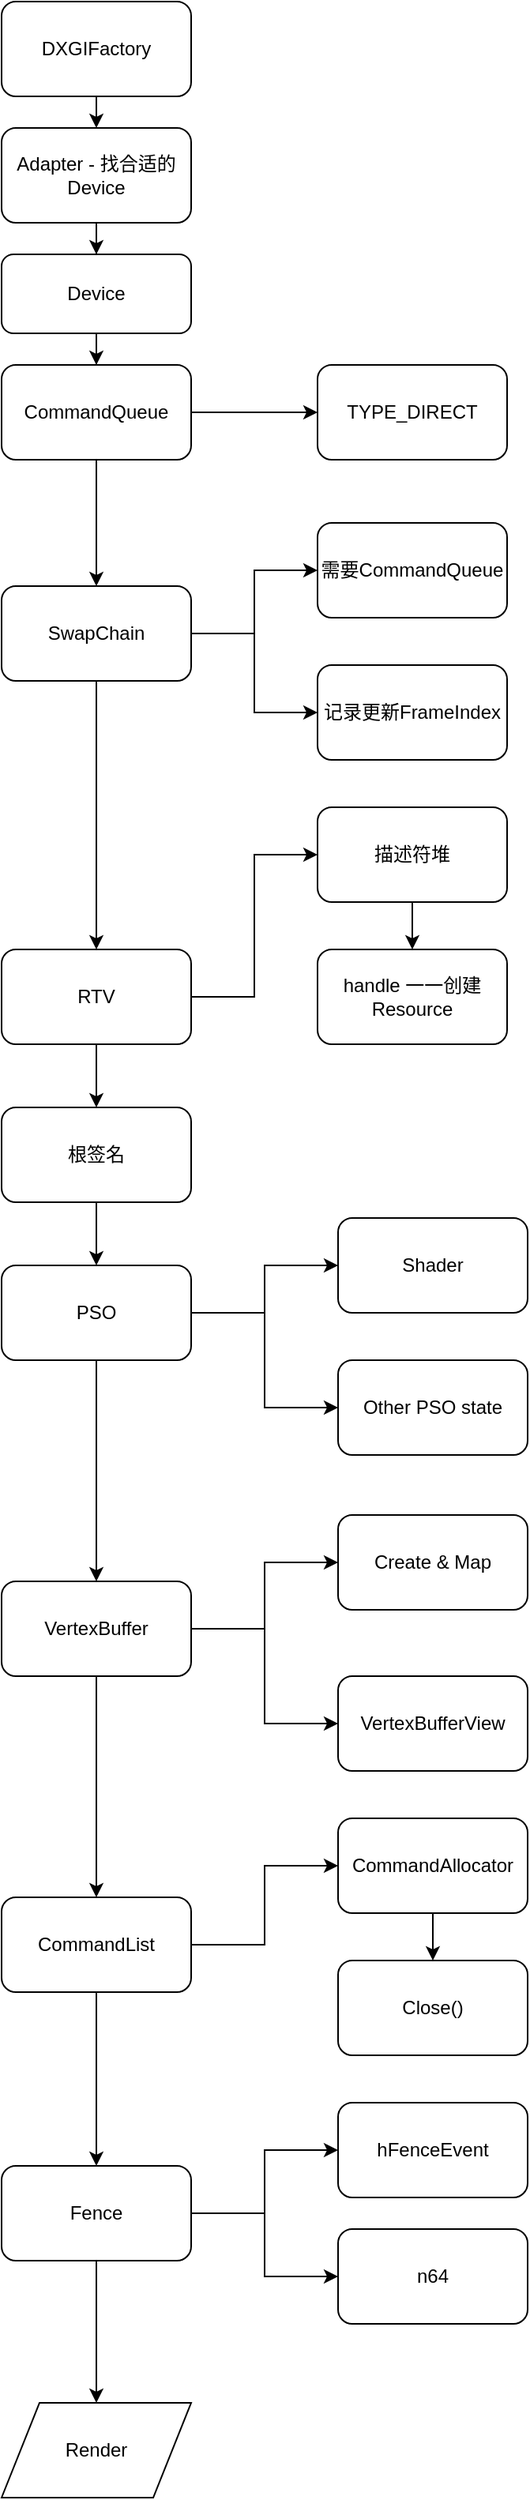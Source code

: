 <mxfile version="12.2.4" pages="1"><diagram id="JHj-3-4GBKXiueQ-fNhr" name="Page-1"><mxGraphModel dx="720" dy="767" grid="1" gridSize="10" guides="1" tooltips="1" connect="1" arrows="1" fold="1" page="1" pageScale="1" pageWidth="827" pageHeight="1169" math="0" shadow="0"><root><mxCell id="0"/><mxCell id="1" parent="0"/><mxCell id="4" style="edgeStyle=orthogonalEdgeStyle;rounded=0;orthogonalLoop=1;jettySize=auto;html=1;exitX=0.5;exitY=1;exitDx=0;exitDy=0;entryX=0.5;entryY=0;entryDx=0;entryDy=0;" parent="1" source="2" target="3" edge="1"><mxGeometry relative="1" as="geometry"/></mxCell><mxCell id="2" value="DXGIFactory" style="rounded=1;whiteSpace=wrap;html=1;" parent="1" vertex="1"><mxGeometry x="200" y="150" width="120" height="60" as="geometry"/></mxCell><mxCell id="8" style="edgeStyle=orthogonalEdgeStyle;rounded=0;orthogonalLoop=1;jettySize=auto;html=1;entryX=0.5;entryY=0;entryDx=0;entryDy=0;" parent="1" source="3" target="7" edge="1"><mxGeometry relative="1" as="geometry"/></mxCell><mxCell id="3" value="Adapter - 找合适的Device" style="rounded=1;whiteSpace=wrap;html=1;" parent="1" vertex="1"><mxGeometry x="200" y="230" width="120" height="60" as="geometry"/></mxCell><mxCell id="11" style="edgeStyle=orthogonalEdgeStyle;rounded=0;orthogonalLoop=1;jettySize=auto;html=1;" parent="1" source="7" target="10" edge="1"><mxGeometry relative="1" as="geometry"/></mxCell><mxCell id="7" value="Device" style="rounded=1;whiteSpace=wrap;html=1;" parent="1" vertex="1"><mxGeometry x="200" y="310" width="120" height="50" as="geometry"/></mxCell><mxCell id="14" style="edgeStyle=orthogonalEdgeStyle;rounded=0;orthogonalLoop=1;jettySize=auto;html=1;entryX=0;entryY=0.5;entryDx=0;entryDy=0;" parent="1" source="10" target="13" edge="1"><mxGeometry relative="1" as="geometry"/></mxCell><mxCell id="17" style="edgeStyle=orthogonalEdgeStyle;rounded=0;orthogonalLoop=1;jettySize=auto;html=1;entryX=0.5;entryY=0;entryDx=0;entryDy=0;" parent="1" source="10" target="16" edge="1"><mxGeometry relative="1" as="geometry"/></mxCell><mxCell id="10" value="CommandQueue" style="rounded=1;whiteSpace=wrap;html=1;" parent="1" vertex="1"><mxGeometry x="200" y="380" width="120" height="60" as="geometry"/></mxCell><mxCell id="13" value="TYPE_DIRECT" style="rounded=1;whiteSpace=wrap;html=1;" parent="1" vertex="1"><mxGeometry x="400" y="380" width="120" height="60" as="geometry"/></mxCell><mxCell id="19" style="edgeStyle=orthogonalEdgeStyle;rounded=0;orthogonalLoop=1;jettySize=auto;html=1;" parent="1" source="16" target="18" edge="1"><mxGeometry relative="1" as="geometry"/></mxCell><mxCell id="21" style="edgeStyle=orthogonalEdgeStyle;rounded=0;orthogonalLoop=1;jettySize=auto;html=1;exitX=1;exitY=0.5;exitDx=0;exitDy=0;" parent="1" source="16" target="20" edge="1"><mxGeometry relative="1" as="geometry"/></mxCell><mxCell id="24" style="edgeStyle=orthogonalEdgeStyle;rounded=0;orthogonalLoop=1;jettySize=auto;html=1;entryX=0.5;entryY=0;entryDx=0;entryDy=0;" parent="1" source="16" target="23" edge="1"><mxGeometry relative="1" as="geometry"/></mxCell><mxCell id="16" value="SwapChain" style="rounded=1;whiteSpace=wrap;html=1;" parent="1" vertex="1"><mxGeometry x="200" y="520" width="120" height="60" as="geometry"/></mxCell><mxCell id="18" value="需要CommandQueue" style="rounded=1;whiteSpace=wrap;html=1;" parent="1" vertex="1"><mxGeometry x="400" y="480" width="120" height="60" as="geometry"/></mxCell><mxCell id="20" value="记录更新FrameIndex" style="rounded=1;whiteSpace=wrap;html=1;" parent="1" vertex="1"><mxGeometry x="400" y="570" width="120" height="60" as="geometry"/></mxCell><mxCell id="26" style="edgeStyle=orthogonalEdgeStyle;rounded=0;orthogonalLoop=1;jettySize=auto;html=1;entryX=0;entryY=0.5;entryDx=0;entryDy=0;" parent="1" source="23" target="25" edge="1"><mxGeometry relative="1" as="geometry"/></mxCell><mxCell id="32" style="edgeStyle=orthogonalEdgeStyle;rounded=0;orthogonalLoop=1;jettySize=auto;html=1;entryX=0.5;entryY=0;entryDx=0;entryDy=0;" parent="1" source="23" target="31" edge="1"><mxGeometry relative="1" as="geometry"/></mxCell><mxCell id="23" value="RTV" style="rounded=1;whiteSpace=wrap;html=1;" parent="1" vertex="1"><mxGeometry x="200" y="750" width="120" height="60" as="geometry"/></mxCell><mxCell id="28" style="edgeStyle=orthogonalEdgeStyle;rounded=0;orthogonalLoop=1;jettySize=auto;html=1;entryX=0.5;entryY=0;entryDx=0;entryDy=0;" parent="1" source="25" target="27" edge="1"><mxGeometry relative="1" as="geometry"/></mxCell><mxCell id="25" value="描述符堆" style="rounded=1;whiteSpace=wrap;html=1;" parent="1" vertex="1"><mxGeometry x="400" y="660" width="120" height="60" as="geometry"/></mxCell><mxCell id="27" value="handle 一一创建Resource" style="rounded=1;whiteSpace=wrap;html=1;" parent="1" vertex="1"><mxGeometry x="400" y="750" width="120" height="60" as="geometry"/></mxCell><mxCell id="34" style="edgeStyle=orthogonalEdgeStyle;rounded=0;orthogonalLoop=1;jettySize=auto;html=1;entryX=0.5;entryY=0;entryDx=0;entryDy=0;" parent="1" source="31" target="33" edge="1"><mxGeometry relative="1" as="geometry"/></mxCell><mxCell id="31" value="根签名" style="rounded=1;whiteSpace=wrap;html=1;" parent="1" vertex="1"><mxGeometry x="200" y="850" width="120" height="60" as="geometry"/></mxCell><mxCell id="36" style="edgeStyle=orthogonalEdgeStyle;rounded=0;orthogonalLoop=1;jettySize=auto;html=1;" parent="1" source="33" target="35" edge="1"><mxGeometry relative="1" as="geometry"/></mxCell><mxCell id="38" style="edgeStyle=orthogonalEdgeStyle;rounded=0;orthogonalLoop=1;jettySize=auto;html=1;entryX=0;entryY=0.5;entryDx=0;entryDy=0;" parent="1" source="33" target="37" edge="1"><mxGeometry relative="1" as="geometry"/></mxCell><mxCell id="40" style="edgeStyle=orthogonalEdgeStyle;rounded=0;orthogonalLoop=1;jettySize=auto;html=1;entryX=0.5;entryY=0;entryDx=0;entryDy=0;" parent="1" source="33" target="39" edge="1"><mxGeometry relative="1" as="geometry"/></mxCell><mxCell id="33" value="PSO" style="rounded=1;whiteSpace=wrap;html=1;" parent="1" vertex="1"><mxGeometry x="200" y="950" width="120" height="60" as="geometry"/></mxCell><mxCell id="35" value="Shader" style="rounded=1;whiteSpace=wrap;html=1;" parent="1" vertex="1"><mxGeometry x="413" y="920" width="120" height="60" as="geometry"/></mxCell><mxCell id="37" value="Other PSO state" style="rounded=1;whiteSpace=wrap;html=1;" parent="1" vertex="1"><mxGeometry x="413" y="1010" width="120" height="60" as="geometry"/></mxCell><mxCell id="42" style="edgeStyle=orthogonalEdgeStyle;rounded=0;orthogonalLoop=1;jettySize=auto;html=1;entryX=0;entryY=0.5;entryDx=0;entryDy=0;" parent="1" source="39" target="41" edge="1"><mxGeometry relative="1" as="geometry"/></mxCell><mxCell id="44" style="edgeStyle=orthogonalEdgeStyle;rounded=0;orthogonalLoop=1;jettySize=auto;html=1;entryX=0;entryY=0.5;entryDx=0;entryDy=0;" parent="1" source="39" target="43" edge="1"><mxGeometry relative="1" as="geometry"/></mxCell><mxCell id="46" style="edgeStyle=orthogonalEdgeStyle;rounded=0;orthogonalLoop=1;jettySize=auto;html=1;entryX=0.5;entryY=0;entryDx=0;entryDy=0;" parent="1" source="39" target="45" edge="1"><mxGeometry relative="1" as="geometry"/></mxCell><mxCell id="39" value="VertexBuffer" style="rounded=1;whiteSpace=wrap;html=1;" parent="1" vertex="1"><mxGeometry x="200" y="1150" width="120" height="60" as="geometry"/></mxCell><mxCell id="41" value="Create &amp;amp; Map" style="rounded=1;whiteSpace=wrap;html=1;" parent="1" vertex="1"><mxGeometry x="413" y="1108" width="120" height="60" as="geometry"/></mxCell><mxCell id="43" value="VertexBufferView" style="rounded=1;whiteSpace=wrap;html=1;" parent="1" vertex="1"><mxGeometry x="413" y="1210" width="120" height="60" as="geometry"/></mxCell><mxCell id="48" style="edgeStyle=orthogonalEdgeStyle;rounded=0;orthogonalLoop=1;jettySize=auto;html=1;" parent="1" source="45" target="47" edge="1"><mxGeometry relative="1" as="geometry"/></mxCell><mxCell id="52" style="edgeStyle=orthogonalEdgeStyle;rounded=0;orthogonalLoop=1;jettySize=auto;html=1;entryX=0.5;entryY=0;entryDx=0;entryDy=0;" parent="1" source="45" target="51" edge="1"><mxGeometry relative="1" as="geometry"/></mxCell><mxCell id="45" value="CommandList" style="rounded=1;whiteSpace=wrap;html=1;" parent="1" vertex="1"><mxGeometry x="200" y="1350" width="120" height="60" as="geometry"/></mxCell><mxCell id="49" style="edgeStyle=orthogonalEdgeStyle;rounded=0;orthogonalLoop=1;jettySize=auto;html=1;" parent="1" source="47" edge="1"><mxGeometry relative="1" as="geometry"><mxPoint x="473" y="1390" as="targetPoint"/></mxGeometry></mxCell><mxCell id="47" value="CommandAllocator" style="rounded=1;whiteSpace=wrap;html=1;" parent="1" vertex="1"><mxGeometry x="413" y="1300" width="120" height="60" as="geometry"/></mxCell><mxCell id="50" value="Close()" style="rounded=1;whiteSpace=wrap;html=1;" parent="1" vertex="1"><mxGeometry x="413" y="1390" width="120" height="60" as="geometry"/></mxCell><mxCell id="54" style="edgeStyle=orthogonalEdgeStyle;rounded=0;orthogonalLoop=1;jettySize=auto;html=1;entryX=0;entryY=0.5;entryDx=0;entryDy=0;" parent="1" source="51" target="53" edge="1"><mxGeometry relative="1" as="geometry"/></mxCell><mxCell id="56" style="edgeStyle=orthogonalEdgeStyle;rounded=0;orthogonalLoop=1;jettySize=auto;html=1;" parent="1" source="51" target="55" edge="1"><mxGeometry relative="1" as="geometry"/></mxCell><mxCell id="58" style="edgeStyle=orthogonalEdgeStyle;rounded=0;orthogonalLoop=1;jettySize=auto;html=1;entryX=0.5;entryY=0;entryDx=0;entryDy=0;" parent="1" source="51" target="57" edge="1"><mxGeometry relative="1" as="geometry"/></mxCell><mxCell id="51" value="Fence" style="rounded=1;whiteSpace=wrap;html=1;" parent="1" vertex="1"><mxGeometry x="200" y="1520" width="120" height="60" as="geometry"/></mxCell><mxCell id="53" value="hFenceEvent" style="rounded=1;whiteSpace=wrap;html=1;" parent="1" vertex="1"><mxGeometry x="413" y="1480" width="120" height="60" as="geometry"/></mxCell><mxCell id="55" value="n64" style="rounded=1;whiteSpace=wrap;html=1;" parent="1" vertex="1"><mxGeometry x="413" y="1560" width="120" height="60" as="geometry"/></mxCell><mxCell id="57" value="Render" style="shape=parallelogram;perimeter=parallelogramPerimeter;whiteSpace=wrap;html=1;" parent="1" vertex="1"><mxGeometry x="200" y="1670" width="120" height="60" as="geometry"/></mxCell></root></mxGraphModel></diagram></mxfile>